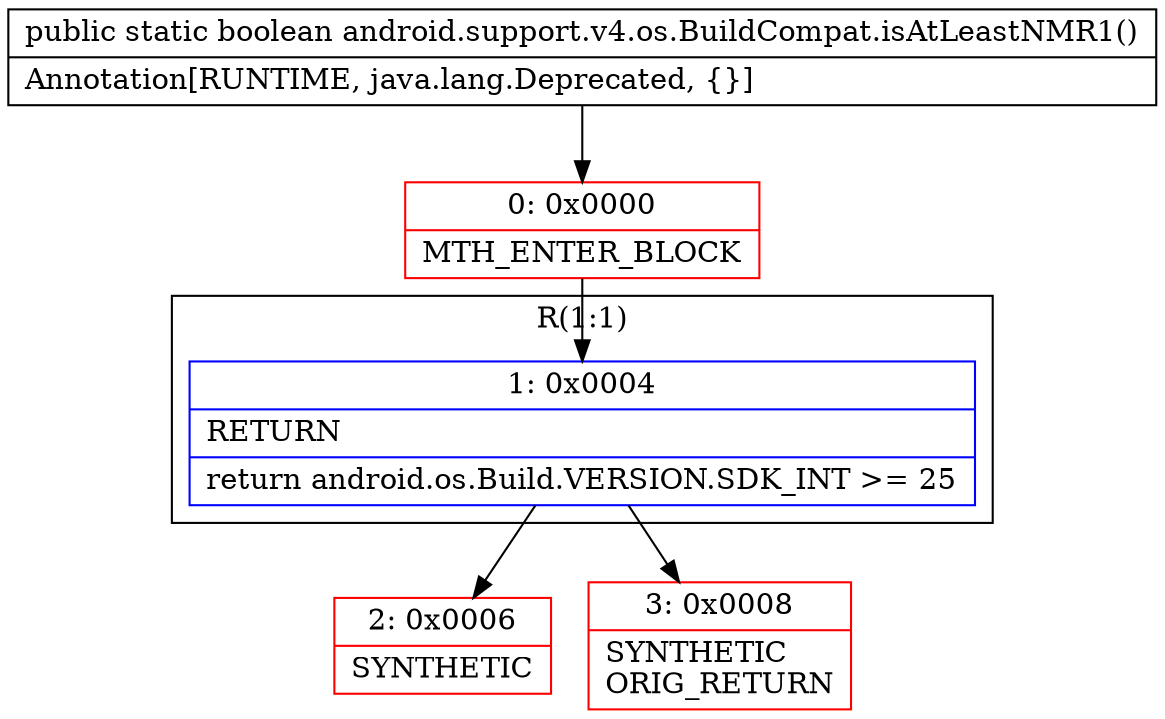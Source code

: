 digraph "CFG forandroid.support.v4.os.BuildCompat.isAtLeastNMR1()Z" {
subgraph cluster_Region_1585848135 {
label = "R(1:1)";
node [shape=record,color=blue];
Node_1 [shape=record,label="{1\:\ 0x0004|RETURN\l|return android.os.Build.VERSION.SDK_INT \>= 25\l}"];
}
Node_0 [shape=record,color=red,label="{0\:\ 0x0000|MTH_ENTER_BLOCK\l}"];
Node_2 [shape=record,color=red,label="{2\:\ 0x0006|SYNTHETIC\l}"];
Node_3 [shape=record,color=red,label="{3\:\ 0x0008|SYNTHETIC\lORIG_RETURN\l}"];
MethodNode[shape=record,label="{public static boolean android.support.v4.os.BuildCompat.isAtLeastNMR1()  | Annotation[RUNTIME, java.lang.Deprecated, \{\}]\l}"];
MethodNode -> Node_0;
Node_1 -> Node_2;
Node_1 -> Node_3;
Node_0 -> Node_1;
}

